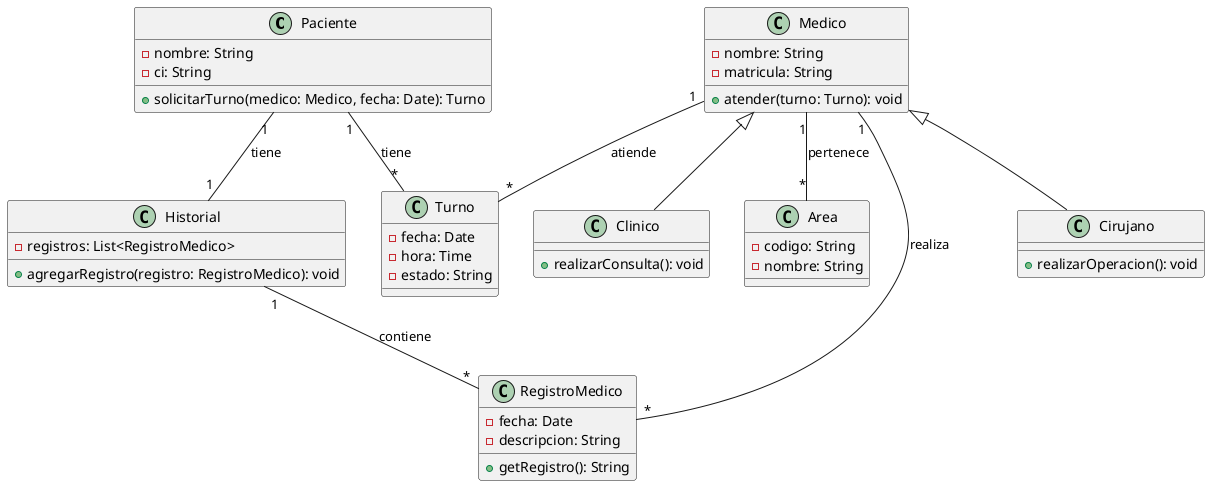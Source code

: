 @startuml
class Paciente {
  -nombre: String
  -ci: String
  +solicitarTurno(medico: Medico, fecha: Date): Turno
}

class Medico {
  -nombre: String
  -matricula: String
  +atender(turno: Turno): void
}

class Cirujano extends Medico {
  +realizarOperacion(): void
}

class Clinico extends Medico {
  +realizarConsulta(): void
}

class Turno {
  -fecha: Date
  -hora: Time
  -estado: String
}

class Area {
  -codigo: String
  -nombre: String
}

class Historial {
  -registros: List<RegistroMedico>
  +agregarRegistro(registro: RegistroMedico): void
}

class RegistroMedico{
    -fecha: Date
    -descripcion: String
    +getRegistro(): String
}

Medico "1" -- "*" Turno: atiende
Medico "1" -- "*" Area: pertenece
Medico "1" -- "*" RegistroMedico: realiza
Paciente "1" -- "1" Historial: tiene
Paciente "1" -- "*" Turno: tiene
Historial "1" -- "*" RegistroMedico: contiene


@enduml